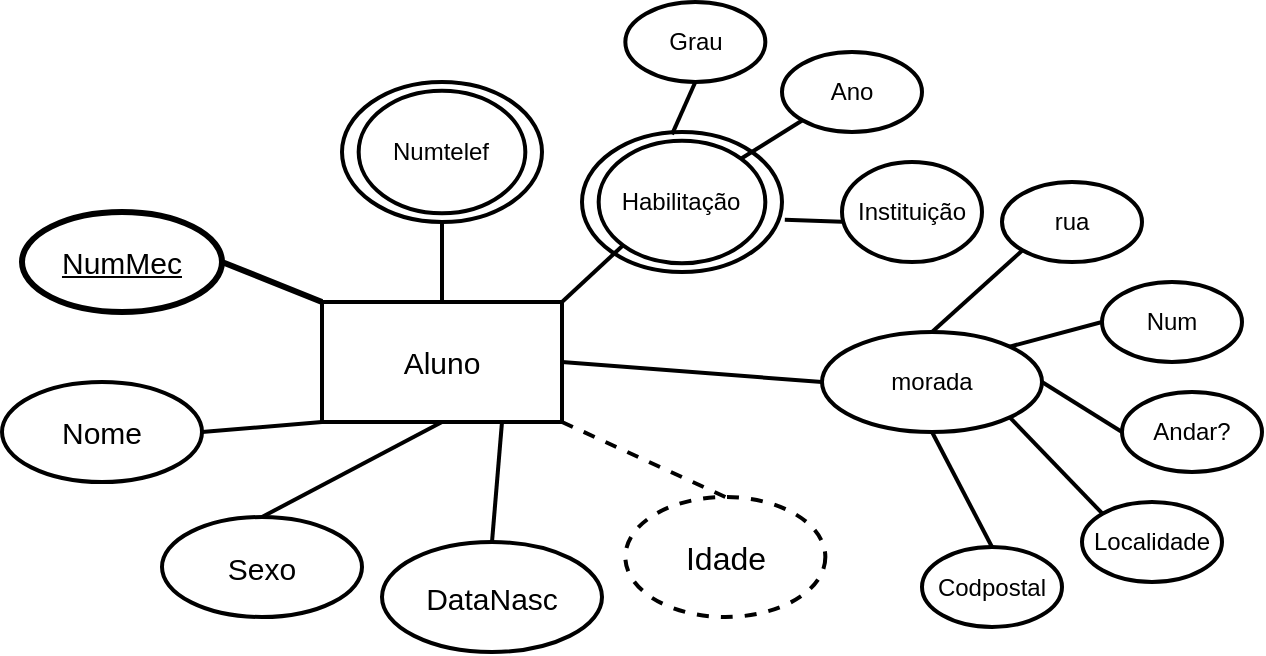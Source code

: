 <mxfile version="24.7.14">
  <diagram name="Página-1" id="5YuiZE5SITGCebLplxSS">
    <mxGraphModel dx="884" dy="1393" grid="1" gridSize="10" guides="1" tooltips="1" connect="1" arrows="1" fold="1" page="0" pageScale="1" pageWidth="827" pageHeight="1169" math="0" shadow="0">
      <root>
        <mxCell id="0" />
        <mxCell id="1" parent="0" />
        <mxCell id="xPGDtiwUxA1no1O4273v-2" value="&lt;font style=&quot;font-size: 15px;&quot;&gt;Aluno&lt;/font&gt;" style="rounded=0;whiteSpace=wrap;html=1;strokeWidth=2;" vertex="1" parent="1">
          <mxGeometry x="330" y="-280" width="120" height="60" as="geometry" />
        </mxCell>
        <mxCell id="xPGDtiwUxA1no1O4273v-3" value="&lt;font style=&quot;font-size: 15px;&quot;&gt;DataNasc&lt;/font&gt;" style="ellipse;whiteSpace=wrap;html=1;strokeWidth=2;" vertex="1" parent="1">
          <mxGeometry x="360" y="-160" width="110" height="55" as="geometry" />
        </mxCell>
        <mxCell id="xPGDtiwUxA1no1O4273v-4" value="&lt;font style=&quot;font-size: 15px;&quot;&gt;Sexo&lt;/font&gt;" style="ellipse;whiteSpace=wrap;html=1;strokeWidth=2;" vertex="1" parent="1">
          <mxGeometry x="250" y="-172.5" width="100" height="50" as="geometry" />
        </mxCell>
        <mxCell id="xPGDtiwUxA1no1O4273v-5" value="&lt;font style=&quot;font-size: 15px;&quot;&gt;Nome&lt;/font&gt;" style="ellipse;whiteSpace=wrap;html=1;strokeWidth=2;" vertex="1" parent="1">
          <mxGeometry x="170" y="-240" width="100" height="50" as="geometry" />
        </mxCell>
        <mxCell id="xPGDtiwUxA1no1O4273v-6" value="&lt;u&gt;&lt;font style=&quot;font-size: 15px;&quot;&gt;NumMec&lt;/font&gt;&lt;/u&gt;" style="ellipse;whiteSpace=wrap;html=1;strokeWidth=3;" vertex="1" parent="1">
          <mxGeometry x="180" y="-325" width="100" height="50" as="geometry" />
        </mxCell>
        <mxCell id="xPGDtiwUxA1no1O4273v-13" value="" style="endArrow=none;html=1;rounded=0;fontSize=12;startSize=8;endSize=8;curved=1;entryX=0.5;entryY=1;entryDx=0;entryDy=0;exitX=0.5;exitY=0;exitDx=0;exitDy=0;strokeWidth=2;" edge="1" parent="1" source="xPGDtiwUxA1no1O4273v-4" target="xPGDtiwUxA1no1O4273v-2">
          <mxGeometry width="50" height="50" relative="1" as="geometry">
            <mxPoint x="390" y="-140" as="sourcePoint" />
            <mxPoint x="440" y="-190" as="targetPoint" />
          </mxGeometry>
        </mxCell>
        <mxCell id="xPGDtiwUxA1no1O4273v-14" value="" style="endArrow=none;html=1;rounded=0;fontSize=12;startSize=8;endSize=8;curved=1;entryX=0.75;entryY=1;entryDx=0;entryDy=0;exitX=0.5;exitY=0;exitDx=0;exitDy=0;strokeWidth=2;" edge="1" parent="1" source="xPGDtiwUxA1no1O4273v-3" target="xPGDtiwUxA1no1O4273v-2">
          <mxGeometry width="50" height="50" relative="1" as="geometry">
            <mxPoint x="520" y="-170" as="sourcePoint" />
            <mxPoint x="570" y="-220" as="targetPoint" />
          </mxGeometry>
        </mxCell>
        <mxCell id="xPGDtiwUxA1no1O4273v-15" value="" style="endArrow=none;html=1;rounded=0;fontSize=12;startSize=8;endSize=8;curved=1;exitX=1;exitY=0.5;exitDx=0;exitDy=0;entryX=0;entryY=1;entryDx=0;entryDy=0;strokeWidth=2;" edge="1" parent="1" source="xPGDtiwUxA1no1O4273v-5" target="xPGDtiwUxA1no1O4273v-2">
          <mxGeometry width="50" height="50" relative="1" as="geometry">
            <mxPoint x="290" y="-150" as="sourcePoint" />
            <mxPoint x="330" y="-220" as="targetPoint" />
          </mxGeometry>
        </mxCell>
        <mxCell id="xPGDtiwUxA1no1O4273v-17" style="edgeStyle=none;curved=1;rounded=0;orthogonalLoop=1;jettySize=auto;html=1;exitX=0;exitY=0;exitDx=0;exitDy=0;fontSize=12;startSize=8;endSize=8;" edge="1" parent="1" source="xPGDtiwUxA1no1O4273v-3" target="xPGDtiwUxA1no1O4273v-3">
          <mxGeometry relative="1" as="geometry" />
        </mxCell>
        <mxCell id="xPGDtiwUxA1no1O4273v-19" value="" style="endArrow=none;html=1;rounded=0;fontSize=12;startSize=8;endSize=8;curved=1;exitX=1;exitY=0.5;exitDx=0;exitDy=0;entryX=0;entryY=0;entryDx=0;entryDy=0;strokeWidth=3;" edge="1" parent="1" source="xPGDtiwUxA1no1O4273v-6" target="xPGDtiwUxA1no1O4273v-2">
          <mxGeometry width="50" height="50" relative="1" as="geometry">
            <mxPoint x="360" y="-170" as="sourcePoint" />
            <mxPoint x="410" y="-220" as="targetPoint" />
          </mxGeometry>
        </mxCell>
        <mxCell id="xPGDtiwUxA1no1O4273v-25" value="morada" style="ellipse;whiteSpace=wrap;html=1;strokeWidth=2;" vertex="1" parent="1">
          <mxGeometry x="580" y="-265" width="110" height="50" as="geometry" />
        </mxCell>
        <mxCell id="xPGDtiwUxA1no1O4273v-26" value="" style="endArrow=none;html=1;rounded=0;fontSize=12;startSize=8;endSize=8;curved=1;entryX=0;entryY=0.5;entryDx=0;entryDy=0;exitX=1;exitY=0.5;exitDx=0;exitDy=0;strokeWidth=2;" edge="1" parent="1" source="xPGDtiwUxA1no1O4273v-2" target="xPGDtiwUxA1no1O4273v-25">
          <mxGeometry width="50" height="50" relative="1" as="geometry">
            <mxPoint x="520" y="-230" as="sourcePoint" />
            <mxPoint x="570" y="-280" as="targetPoint" />
          </mxGeometry>
        </mxCell>
        <mxCell id="xPGDtiwUxA1no1O4273v-27" value="rua" style="ellipse;whiteSpace=wrap;html=1;strokeWidth=2;" vertex="1" parent="1">
          <mxGeometry x="670" y="-340" width="70" height="40" as="geometry" />
        </mxCell>
        <mxCell id="xPGDtiwUxA1no1O4273v-28" value="Num" style="ellipse;whiteSpace=wrap;html=1;strokeWidth=2;" vertex="1" parent="1">
          <mxGeometry x="720" y="-290" width="70" height="40" as="geometry" />
        </mxCell>
        <mxCell id="xPGDtiwUxA1no1O4273v-29" value="Andar?" style="ellipse;whiteSpace=wrap;html=1;strokeWidth=2;" vertex="1" parent="1">
          <mxGeometry x="730" y="-235" width="70" height="40" as="geometry" />
        </mxCell>
        <mxCell id="xPGDtiwUxA1no1O4273v-30" value="Localidade" style="ellipse;whiteSpace=wrap;html=1;strokeWidth=2;" vertex="1" parent="1">
          <mxGeometry x="710" y="-180" width="70" height="40" as="geometry" />
        </mxCell>
        <mxCell id="xPGDtiwUxA1no1O4273v-31" value="Codpostal" style="ellipse;whiteSpace=wrap;html=1;strokeWidth=2;" vertex="1" parent="1">
          <mxGeometry x="630" y="-157.5" width="70" height="40" as="geometry" />
        </mxCell>
        <mxCell id="xPGDtiwUxA1no1O4273v-32" value="" style="endArrow=none;html=1;rounded=0;fontSize=12;startSize=8;endSize=8;curved=1;entryX=0;entryY=1;entryDx=0;entryDy=0;exitX=0.5;exitY=0;exitDx=0;exitDy=0;strokeWidth=2;" edge="1" parent="1" source="xPGDtiwUxA1no1O4273v-25" target="xPGDtiwUxA1no1O4273v-27">
          <mxGeometry width="50" height="50" relative="1" as="geometry">
            <mxPoint x="630" y="-250" as="sourcePoint" />
            <mxPoint x="680" y="-300" as="targetPoint" />
          </mxGeometry>
        </mxCell>
        <mxCell id="xPGDtiwUxA1no1O4273v-33" value="" style="endArrow=none;html=1;rounded=0;fontSize=12;startSize=8;endSize=8;curved=1;entryX=0;entryY=0.5;entryDx=0;entryDy=0;exitX=1;exitY=0;exitDx=0;exitDy=0;strokeWidth=2;" edge="1" parent="1" source="xPGDtiwUxA1no1O4273v-25" target="xPGDtiwUxA1no1O4273v-28">
          <mxGeometry width="50" height="50" relative="1" as="geometry">
            <mxPoint x="630" y="-250" as="sourcePoint" />
            <mxPoint x="680" y="-300" as="targetPoint" />
          </mxGeometry>
        </mxCell>
        <mxCell id="xPGDtiwUxA1no1O4273v-34" value="" style="endArrow=none;html=1;rounded=0;fontSize=12;startSize=8;endSize=8;curved=1;entryX=0;entryY=0.5;entryDx=0;entryDy=0;exitX=1;exitY=0.5;exitDx=0;exitDy=0;strokeWidth=2;" edge="1" parent="1" source="xPGDtiwUxA1no1O4273v-25" target="xPGDtiwUxA1no1O4273v-29">
          <mxGeometry width="50" height="50" relative="1" as="geometry">
            <mxPoint x="630" y="-250" as="sourcePoint" />
            <mxPoint x="680" y="-300" as="targetPoint" />
          </mxGeometry>
        </mxCell>
        <mxCell id="xPGDtiwUxA1no1O4273v-35" value="" style="endArrow=none;html=1;rounded=0;fontSize=12;startSize=8;endSize=8;curved=1;exitX=0;exitY=0;exitDx=0;exitDy=0;entryX=1;entryY=1;entryDx=0;entryDy=0;strokeWidth=2;" edge="1" parent="1" source="xPGDtiwUxA1no1O4273v-30" target="xPGDtiwUxA1no1O4273v-25">
          <mxGeometry width="50" height="50" relative="1" as="geometry">
            <mxPoint x="630" y="-250" as="sourcePoint" />
            <mxPoint x="680" y="-300" as="targetPoint" />
          </mxGeometry>
        </mxCell>
        <mxCell id="xPGDtiwUxA1no1O4273v-36" value="" style="endArrow=none;html=1;rounded=0;fontSize=12;startSize=8;endSize=8;curved=1;entryX=0.5;entryY=0;entryDx=0;entryDy=0;exitX=0.5;exitY=1;exitDx=0;exitDy=0;strokeWidth=2;" edge="1" parent="1" source="xPGDtiwUxA1no1O4273v-25" target="xPGDtiwUxA1no1O4273v-31">
          <mxGeometry width="50" height="50" relative="1" as="geometry">
            <mxPoint x="620" y="-80" as="sourcePoint" />
            <mxPoint x="670" y="-130" as="targetPoint" />
          </mxGeometry>
        </mxCell>
        <mxCell id="xPGDtiwUxA1no1O4273v-37" value="&lt;font style=&quot;font-size: 16px;&quot;&gt;Idade&lt;/font&gt;" style="ellipse;whiteSpace=wrap;html=1;dashed=1;strokeWidth=2;" vertex="1" parent="1">
          <mxGeometry x="481.67" y="-182.5" width="100" height="60" as="geometry" />
        </mxCell>
        <mxCell id="xPGDtiwUxA1no1O4273v-39" value="" style="endArrow=none;html=1;rounded=0;fontSize=12;startSize=8;endSize=8;curved=1;exitX=0.5;exitY=0;exitDx=0;exitDy=0;entryX=1;entryY=1;entryDx=0;entryDy=0;dashed=1;strokeWidth=2;" edge="1" parent="1" source="xPGDtiwUxA1no1O4273v-37" target="xPGDtiwUxA1no1O4273v-2">
          <mxGeometry width="50" height="50" relative="1" as="geometry">
            <mxPoint x="630" y="-250" as="sourcePoint" />
            <mxPoint x="680" y="-300" as="targetPoint" />
          </mxGeometry>
        </mxCell>
        <mxCell id="xPGDtiwUxA1no1O4273v-42" value="" style="group;strokeWidth=4;" vertex="1" connectable="0" parent="1">
          <mxGeometry x="460" y="-365" width="100" height="70" as="geometry" />
        </mxCell>
        <mxCell id="xPGDtiwUxA1no1O4273v-40" value="" style="ellipse;whiteSpace=wrap;html=1;strokeWidth=2;" vertex="1" parent="xPGDtiwUxA1no1O4273v-42">
          <mxGeometry width="100" height="70" as="geometry" />
        </mxCell>
        <mxCell id="xPGDtiwUxA1no1O4273v-41" value="Habilitação" style="ellipse;whiteSpace=wrap;html=1;strokeWidth=2;" vertex="1" parent="xPGDtiwUxA1no1O4273v-42">
          <mxGeometry x="8.333" y="4.375" width="83.333" height="61.25" as="geometry" />
        </mxCell>
        <mxCell id="xPGDtiwUxA1no1O4273v-43" value="" style="group;strokeWidth=2;" vertex="1" connectable="0" parent="1">
          <mxGeometry x="340" y="-390" width="100" height="70" as="geometry" />
        </mxCell>
        <mxCell id="xPGDtiwUxA1no1O4273v-44" value="" style="ellipse;whiteSpace=wrap;html=1;strokeWidth=2;" vertex="1" parent="xPGDtiwUxA1no1O4273v-43">
          <mxGeometry width="100.0" height="70" as="geometry" />
        </mxCell>
        <mxCell id="xPGDtiwUxA1no1O4273v-45" value="Numtelef" style="ellipse;whiteSpace=wrap;html=1;strokeWidth=2;" vertex="1" parent="xPGDtiwUxA1no1O4273v-43">
          <mxGeometry x="8.333" y="4.375" width="83.333" height="61.25" as="geometry" />
        </mxCell>
        <mxCell id="xPGDtiwUxA1no1O4273v-46" style="edgeStyle=none;curved=1;rounded=0;orthogonalLoop=1;jettySize=auto;html=1;entryX=1;entryY=0.5;entryDx=0;entryDy=0;fontSize=12;startSize=8;endSize=8;" edge="1" parent="xPGDtiwUxA1no1O4273v-43" source="xPGDtiwUxA1no1O4273v-45" target="xPGDtiwUxA1no1O4273v-45">
          <mxGeometry relative="1" as="geometry" />
        </mxCell>
        <mxCell id="xPGDtiwUxA1no1O4273v-47" value="Grau" style="ellipse;whiteSpace=wrap;html=1;strokeWidth=2;" vertex="1" parent="1">
          <mxGeometry x="481.67" y="-430" width="70" height="40" as="geometry" />
        </mxCell>
        <mxCell id="xPGDtiwUxA1no1O4273v-48" value="Ano" style="ellipse;whiteSpace=wrap;html=1;strokeWidth=2;" vertex="1" parent="1">
          <mxGeometry x="560" y="-405" width="70" height="40" as="geometry" />
        </mxCell>
        <mxCell id="xPGDtiwUxA1no1O4273v-49" value="Instituição" style="ellipse;whiteSpace=wrap;html=1;strokeWidth=2;" vertex="1" parent="1">
          <mxGeometry x="590" y="-350" width="70" height="50" as="geometry" />
        </mxCell>
        <mxCell id="xPGDtiwUxA1no1O4273v-50" value="" style="endArrow=none;html=1;rounded=0;fontSize=12;startSize=8;endSize=8;curved=1;exitX=1;exitY=0;exitDx=0;exitDy=0;entryX=0;entryY=1;entryDx=0;entryDy=0;strokeWidth=2;" edge="1" parent="1" source="xPGDtiwUxA1no1O4273v-2" target="xPGDtiwUxA1no1O4273v-41">
          <mxGeometry width="50" height="50" relative="1" as="geometry">
            <mxPoint x="630" y="-250" as="sourcePoint" />
            <mxPoint x="680" y="-300" as="targetPoint" />
          </mxGeometry>
        </mxCell>
        <mxCell id="xPGDtiwUxA1no1O4273v-51" value="" style="endArrow=none;html=1;rounded=0;fontSize=12;startSize=8;endSize=8;curved=1;exitX=1;exitY=0;exitDx=0;exitDy=0;entryX=0;entryY=1;entryDx=0;entryDy=0;strokeWidth=2;" edge="1" parent="1" source="xPGDtiwUxA1no1O4273v-41" target="xPGDtiwUxA1no1O4273v-48">
          <mxGeometry width="50" height="50" relative="1" as="geometry">
            <mxPoint x="630" y="-250" as="sourcePoint" />
            <mxPoint x="680" y="-300" as="targetPoint" />
          </mxGeometry>
        </mxCell>
        <mxCell id="xPGDtiwUxA1no1O4273v-52" value="" style="endArrow=none;html=1;rounded=0;fontSize=12;startSize=8;endSize=8;curved=1;exitX=1.014;exitY=0.627;exitDx=0;exitDy=0;exitPerimeter=0;entryX=0;entryY=0.597;entryDx=0;entryDy=0;entryPerimeter=0;strokeWidth=2;" edge="1" parent="1" source="xPGDtiwUxA1no1O4273v-40" target="xPGDtiwUxA1no1O4273v-49">
          <mxGeometry width="50" height="50" relative="1" as="geometry">
            <mxPoint x="630" y="-250" as="sourcePoint" />
            <mxPoint x="680" y="-300" as="targetPoint" />
          </mxGeometry>
        </mxCell>
        <mxCell id="xPGDtiwUxA1no1O4273v-53" value="" style="endArrow=none;html=1;rounded=0;fontSize=12;startSize=8;endSize=8;curved=1;exitX=0.44;exitY=-0.052;exitDx=0;exitDy=0;exitPerimeter=0;entryX=0.5;entryY=1;entryDx=0;entryDy=0;strokeWidth=2;" edge="1" parent="1" source="xPGDtiwUxA1no1O4273v-41" target="xPGDtiwUxA1no1O4273v-47">
          <mxGeometry width="50" height="50" relative="1" as="geometry">
            <mxPoint x="630" y="-250" as="sourcePoint" />
            <mxPoint x="680" y="-300" as="targetPoint" />
          </mxGeometry>
        </mxCell>
        <mxCell id="xPGDtiwUxA1no1O4273v-54" value="" style="endArrow=none;html=1;rounded=0;fontSize=12;startSize=8;endSize=8;curved=1;exitX=0.5;exitY=0;exitDx=0;exitDy=0;entryX=0.5;entryY=1;entryDx=0;entryDy=0;strokeWidth=2;" edge="1" parent="1" source="xPGDtiwUxA1no1O4273v-2" target="xPGDtiwUxA1no1O4273v-44">
          <mxGeometry width="50" height="50" relative="1" as="geometry">
            <mxPoint x="630" y="-250" as="sourcePoint" />
            <mxPoint x="680" y="-300" as="targetPoint" />
          </mxGeometry>
        </mxCell>
        <mxCell id="xPGDtiwUxA1no1O4273v-57" style="edgeStyle=none;curved=1;rounded=0;orthogonalLoop=1;jettySize=auto;html=1;exitX=0;exitY=1;exitDx=0;exitDy=0;fontSize=12;startSize=8;endSize=8;" edge="1" parent="1" source="xPGDtiwUxA1no1O4273v-5" target="xPGDtiwUxA1no1O4273v-5">
          <mxGeometry relative="1" as="geometry" />
        </mxCell>
      </root>
    </mxGraphModel>
  </diagram>
</mxfile>
